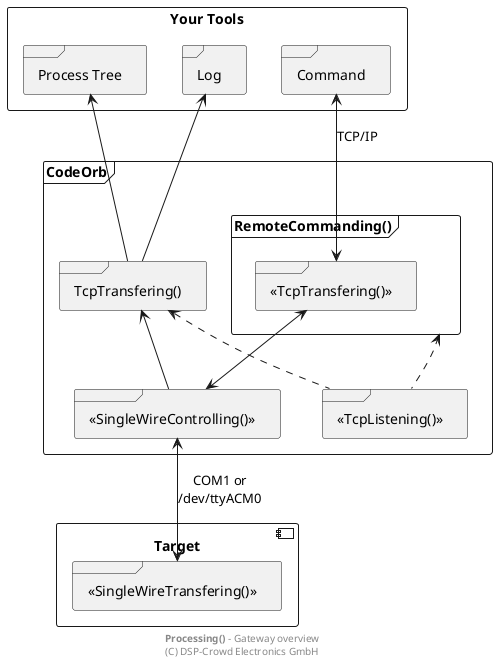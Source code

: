 
@startuml

' skinparam linetype ortho

rectangle "Your Tools" as gTools {

	frame "Process Tree" as pTree
	frame "Log" as pLog
	frame "Command" as pCmd
}

frame "CodeOrb" as pGw {

	frame "<<SingleWireControlling()>>" as pSwc
	frame "<<TcpListening()>>" as pTcp
	frame "TcpTransfering()" as pTrans
	frame "RemoteCommanding()" as pCmdRemote {
		frame "<<TcpTransfering()>>" as pTrans2
	}
}

component "Target" as pTarget {

	frame "<<SingleWireTransfering()>>" as pSwt
}

pTree <-- pTrans
pLog <-- pTrans
pCmd <--> pTrans2 : "TCP/IP"

pTrans <-- pSwc
pTrans2 <--> pSwc

pTrans <.. pTcp
pCmdRemote <.. pTcp

pSwc <--> pSwt : "COM1 or\n/dev/ttyACM0"

footer **Processing()** - Gateway overview\n(C) DSP-Crowd Electronics GmbH

@enduml

